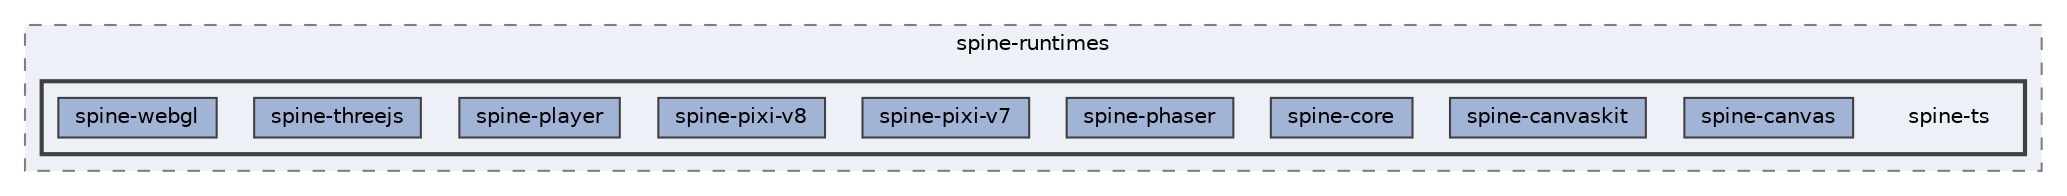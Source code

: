 digraph "external/spine-runtimes/spine-ts"
{
 // LATEX_PDF_SIZE
  bgcolor="transparent";
  edge [fontname=Helvetica,fontsize=10,labelfontname=Helvetica,labelfontsize=10];
  node [fontname=Helvetica,fontsize=10,shape=box,height=0.2,width=0.4];
  compound=true
  subgraph clusterdir_94c52e4671823048607ba4e9620d2ef0 {
    graph [ bgcolor="#edf0f7", pencolor="grey50", label="spine-runtimes", fontname=Helvetica,fontsize=10 style="filled,dashed", URL="dir_94c52e4671823048607ba4e9620d2ef0.html",tooltip=""]
  subgraph clusterdir_586eaa98590d588499ef1023ec18a39f {
    graph [ bgcolor="#edf0f7", pencolor="grey25", label="", fontname=Helvetica,fontsize=10 style="filled,bold", URL="dir_586eaa98590d588499ef1023ec18a39f.html",tooltip=""]
    dir_586eaa98590d588499ef1023ec18a39f [shape=plaintext, label="spine-ts"];
  dir_b1639d3a04e086799e0406e885587ccf [label="spine-canvas", fillcolor="#a2b4d6", color="grey25", style="filled", URL="dir_b1639d3a04e086799e0406e885587ccf.html",tooltip=""];
  dir_6326c71664953f19f0c228f262b74ae0 [label="spine-canvaskit", fillcolor="#a2b4d6", color="grey25", style="filled", URL="dir_6326c71664953f19f0c228f262b74ae0.html",tooltip=""];
  dir_def2f317cd85e6044221df154a6a94e6 [label="spine-core", fillcolor="#a2b4d6", color="grey25", style="filled", URL="dir_def2f317cd85e6044221df154a6a94e6.html",tooltip=""];
  dir_e9fe98796fd4f2b20b68cd71f1cc037a [label="spine-phaser", fillcolor="#a2b4d6", color="grey25", style="filled", URL="dir_e9fe98796fd4f2b20b68cd71f1cc037a.html",tooltip=""];
  dir_7c3f2cffa488a8382189c5be6e033ea4 [label="spine-pixi-v7", fillcolor="#a2b4d6", color="grey25", style="filled", URL="dir_7c3f2cffa488a8382189c5be6e033ea4.html",tooltip=""];
  dir_f16eaf2549bf14778a3c831b59a286ea [label="spine-pixi-v8", fillcolor="#a2b4d6", color="grey25", style="filled", URL="dir_f16eaf2549bf14778a3c831b59a286ea.html",tooltip=""];
  dir_7a5c448c1e682c3f549cf0d6a81eef80 [label="spine-player", fillcolor="#a2b4d6", color="grey25", style="filled", URL="dir_7a5c448c1e682c3f549cf0d6a81eef80.html",tooltip=""];
  dir_9cc7010df7bd45637c6e49d6901b0f78 [label="spine-threejs", fillcolor="#a2b4d6", color="grey25", style="filled", URL="dir_9cc7010df7bd45637c6e49d6901b0f78.html",tooltip=""];
  dir_bc45174dcfd794c656184482ad92eab4 [label="spine-webgl", fillcolor="#a2b4d6", color="grey25", style="filled", URL="dir_bc45174dcfd794c656184482ad92eab4.html",tooltip=""];
  }
  }
}

